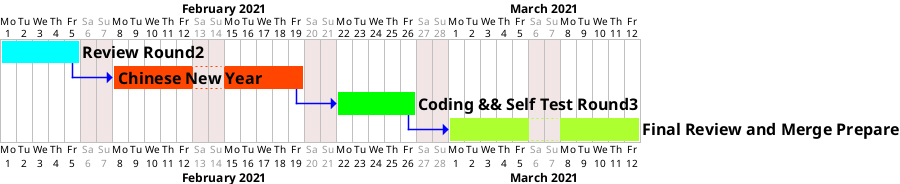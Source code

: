 /'派生，继承：<|--'/
/'组合：*-- ， 将会管理对象的生命周期'/
/'聚合：o--, 特指不管理对象的生命周期，但存在关联'/
/'
title <size:18>camx awb overview</size>\n     Lin Jin

collections ThreadUsers

<color:red><size:16>****</size></color>

<color:blue><size:15></size></color>

package <color:blue><size:15>**AWBDecisionAggregator** {
}

== <color:blue> CAWBMain::Configure </color>==

participant XXX

box "Factory"
participant camxcawbfactory as awb_factory
end box



<color:red>TODO: this need check further</color>


Useful color:
1. Red
Red Crimson DeepPink LightPink Salmon HotPink

2. Blue
MediumBlue Blue DodgerBlue DeepSkyBlue Cyan LightSkyBlue SlateBlue SkyBlue

3. Green
Chartreuse Green GreenYellow LawnGreen Lime LightGreen SpingGreen

4. Yellow
Yellow Gold LightGoldenRodYellow Orange LemonChiffon

5. Violet
DarkMagenta BlueViolet DardViolet Magenta Fuchsia Purple

6. 


class Dummy {
 -field1                     -------private
 #field2                     -------protected
 ~method1()                  -------package private
 +method2()                  -------public
}
'/

@startgantt
<style>
ganttDiagram {
	task {
		FontName Helvetica
		FontColor black
		FontSize 16
		FontStyle bold
		BackGroundColor GreenYellow
		LineColor blue
	}
	milestone {
		FontColor blue
		FontSize 25
		FontStyle italic
		BackGroundColor yellow
		LineColor red
	}
	note {
		FontColor DarkGreen
		FontSize 10
		LineColor OrangeRed
	}
	arrow {
		FontName Helvetica
		FontColor red
		FontSize 18
		FontStyle bold
		BackGroundColor GreenYellow
		LineColor blue
	}
	separator {
		LineColor red
		BackGroundColor green
		FontSize 16
		FontStyle bold
		FontColor purple
	}
}
</style>
Project starts the 2021/02/01
[Review Round2] as [R2] starts the 2021/02/01
[R2] lasts 5 days
[R2] is colored in Cyan

[Chinese New Year] as [CNY] starts the 2021/02/07
[CNY] lasts 10 days
[CNY] is colored in OrangeRed

[Coding && Self Test Round3] as [R3] starts the 2021/02/22
[R3] lasts 5 days
[R3] is colored in Lime

[Final Review and Merge Prepare] as [FRM] starts the 2021/03/01
[FRM] lasts 10 days
saturday are closed
sunday are closed
[FRM] is colored in GreenYellow


[R2] --> [CNY]
[CNY] --> [R3] 
[R3] --> [FRM]

@endgantt

